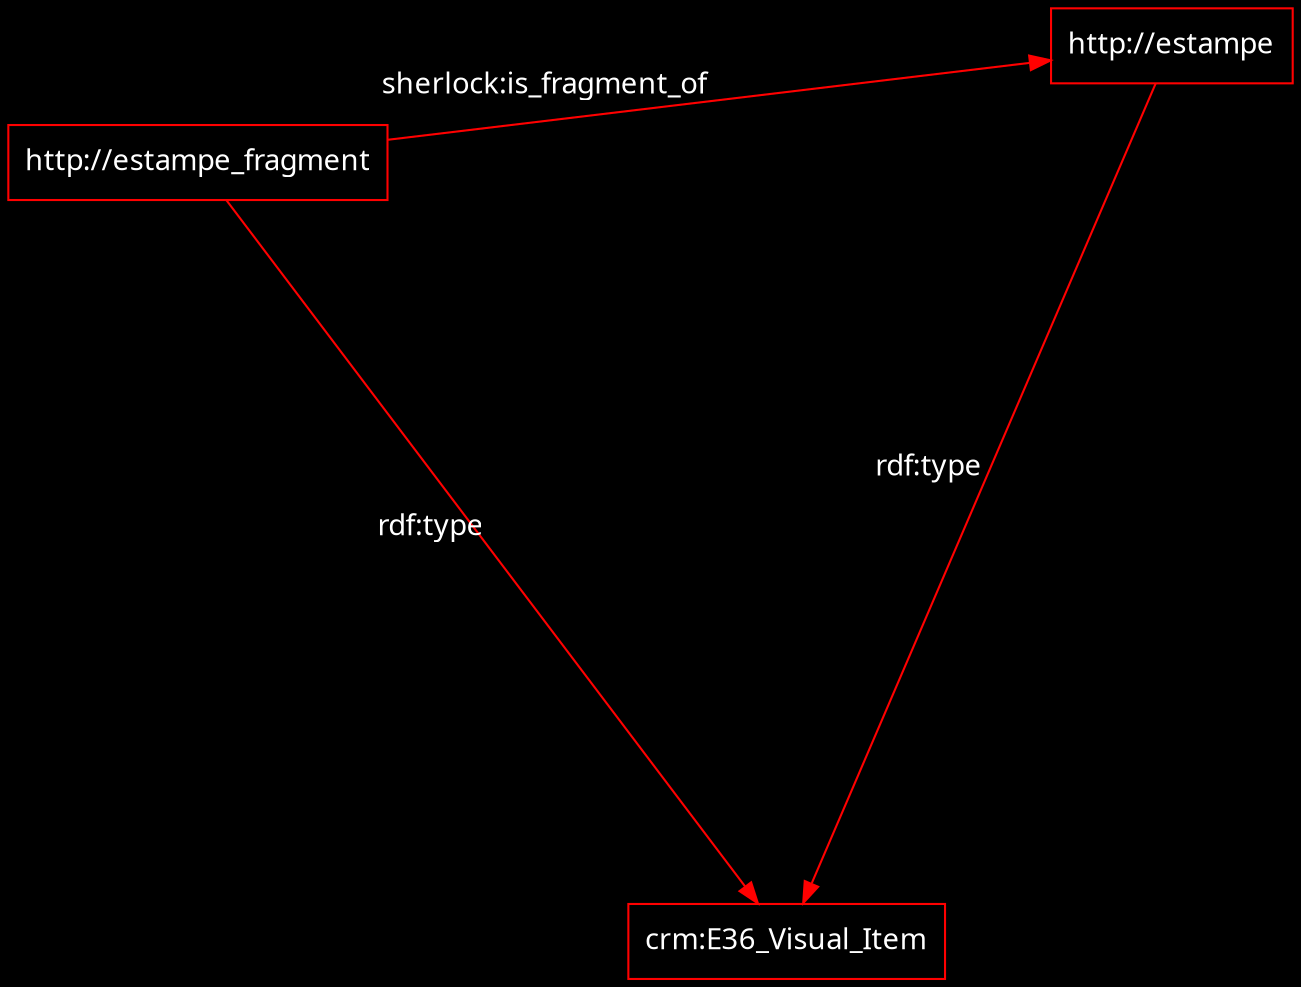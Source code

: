 digraph {
    graph [bgcolor=black]
    rankdir=LR
    node [color=white,fontcolor=white,fontname="American Typewriter",shape=box]
    edge [color=white,fontcolor=white,fontname="American Typewriter"]
    

    layout=sfdp
"http://estampe" [color=red]
"http://estampe_fragment" [color=red]
"crm:E36_Visual_Item" [color=red]
"http://estampe" -> "crm:E36_Visual_Item" [label="rdf:type",color=red]
"http://estampe_fragment" -> "crm:E36_Visual_Item" [label="rdf:type",color=red]
"http://estampe_fragment" -> "http://estampe" [label="sherlock:is_fragment_of",color=red]
}
